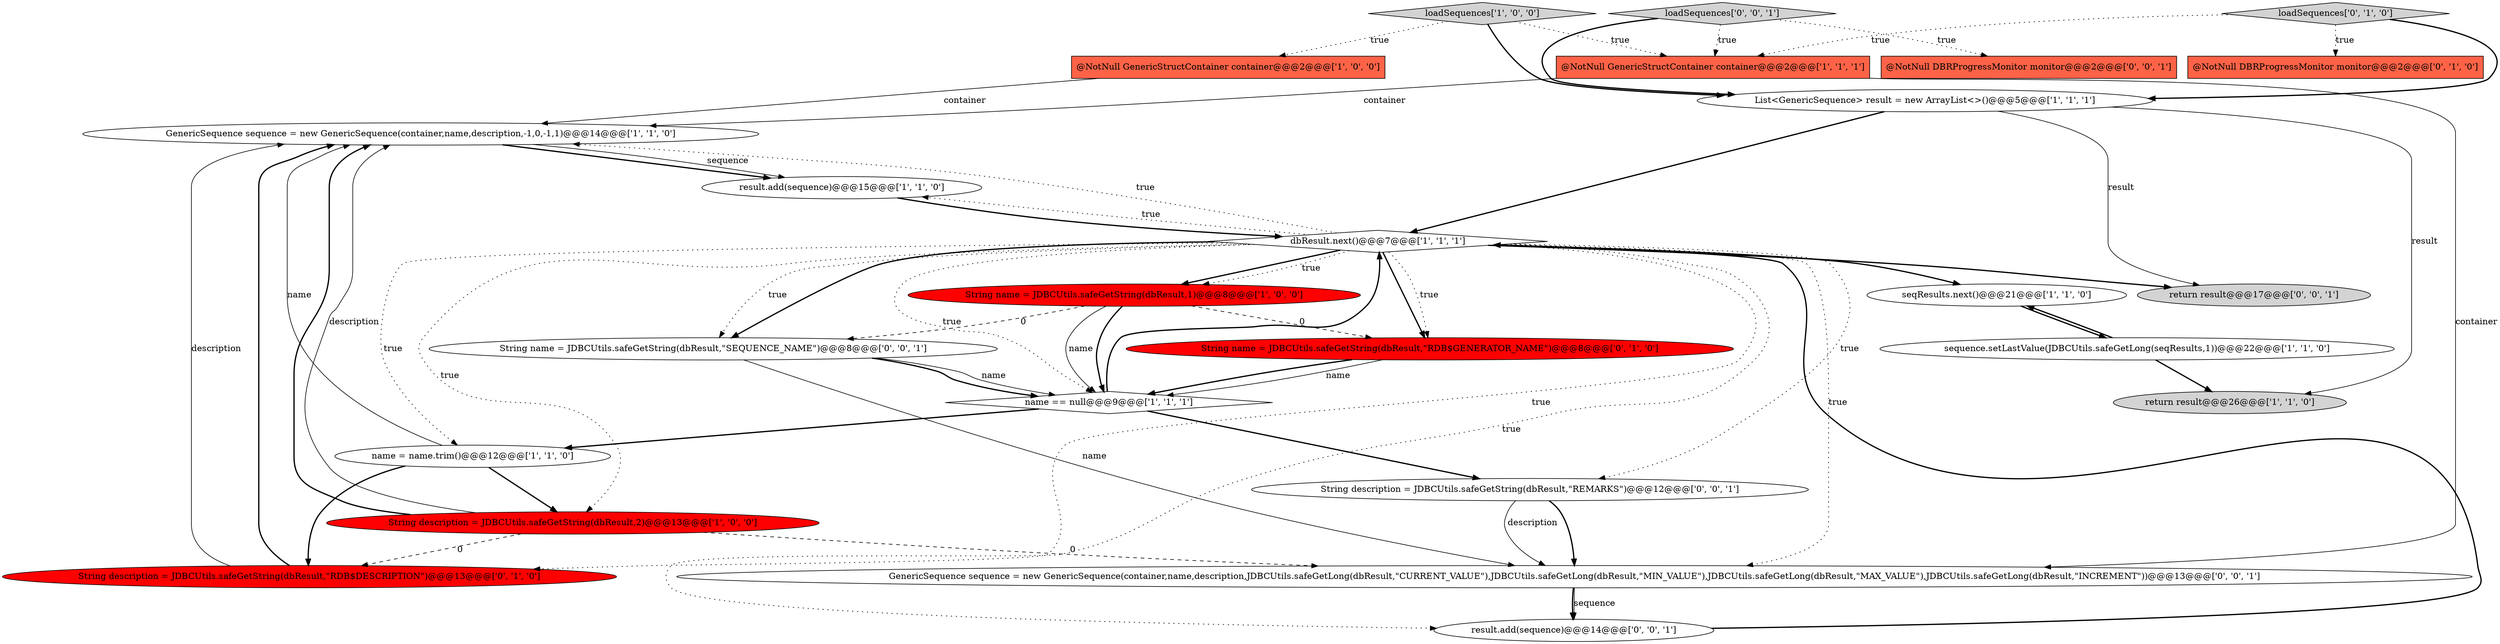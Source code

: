 digraph {
0 [style = filled, label = "@NotNull GenericStructContainer container@@@2@@@['1', '0', '0']", fillcolor = tomato, shape = box image = "AAA0AAABBB1BBB"];
5 [style = filled, label = "loadSequences['1', '0', '0']", fillcolor = lightgray, shape = diamond image = "AAA0AAABBB1BBB"];
23 [style = filled, label = "String name = JDBCUtils.safeGetString(dbResult,\"SEQUENCE_NAME\")@@@8@@@['0', '0', '1']", fillcolor = white, shape = ellipse image = "AAA0AAABBB3BBB"];
20 [style = filled, label = "result.add(sequence)@@@14@@@['0', '0', '1']", fillcolor = white, shape = ellipse image = "AAA0AAABBB3BBB"];
7 [style = filled, label = "String name = JDBCUtils.safeGetString(dbResult,1)@@@8@@@['1', '0', '0']", fillcolor = red, shape = ellipse image = "AAA1AAABBB1BBB"];
8 [style = filled, label = "name == null@@@9@@@['1', '1', '1']", fillcolor = white, shape = diamond image = "AAA0AAABBB1BBB"];
24 [style = filled, label = "loadSequences['0', '0', '1']", fillcolor = lightgray, shape = diamond image = "AAA0AAABBB3BBB"];
4 [style = filled, label = "GenericSequence sequence = new GenericSequence(container,name,description,-1,0,-1,1)@@@14@@@['1', '1', '0']", fillcolor = white, shape = ellipse image = "AAA0AAABBB1BBB"];
10 [style = filled, label = "sequence.setLastValue(JDBCUtils.safeGetLong(seqResults,1))@@@22@@@['1', '1', '0']", fillcolor = white, shape = ellipse image = "AAA0AAABBB1BBB"];
6 [style = filled, label = "String description = JDBCUtils.safeGetString(dbResult,2)@@@13@@@['1', '0', '0']", fillcolor = red, shape = ellipse image = "AAA1AAABBB1BBB"];
9 [style = filled, label = "result.add(sequence)@@@15@@@['1', '1', '0']", fillcolor = white, shape = ellipse image = "AAA0AAABBB1BBB"];
14 [style = filled, label = "@NotNull DBRProgressMonitor monitor@@@2@@@['0', '1', '0']", fillcolor = tomato, shape = box image = "AAA0AAABBB2BBB"];
13 [style = filled, label = "return result@@@26@@@['1', '1', '0']", fillcolor = lightgray, shape = ellipse image = "AAA0AAABBB1BBB"];
17 [style = filled, label = "loadSequences['0', '1', '0']", fillcolor = lightgray, shape = diamond image = "AAA0AAABBB2BBB"];
22 [style = filled, label = "GenericSequence sequence = new GenericSequence(container,name,description,JDBCUtils.safeGetLong(dbResult,\"CURRENT_VALUE\"),JDBCUtils.safeGetLong(dbResult,\"MIN_VALUE\"),JDBCUtils.safeGetLong(dbResult,\"MAX_VALUE\"),JDBCUtils.safeGetLong(dbResult,\"INCREMENT\"))@@@13@@@['0', '0', '1']", fillcolor = white, shape = ellipse image = "AAA0AAABBB3BBB"];
16 [style = filled, label = "String description = JDBCUtils.safeGetString(dbResult,\"RDB$DESCRIPTION\")@@@13@@@['0', '1', '0']", fillcolor = red, shape = ellipse image = "AAA1AAABBB2BBB"];
1 [style = filled, label = "dbResult.next()@@@7@@@['1', '1', '1']", fillcolor = white, shape = diamond image = "AAA0AAABBB1BBB"];
3 [style = filled, label = "name = name.trim()@@@12@@@['1', '1', '0']", fillcolor = white, shape = ellipse image = "AAA0AAABBB1BBB"];
15 [style = filled, label = "String name = JDBCUtils.safeGetString(dbResult,\"RDB$GENERATOR_NAME\")@@@8@@@['0', '1', '0']", fillcolor = red, shape = ellipse image = "AAA1AAABBB2BBB"];
11 [style = filled, label = "seqResults.next()@@@21@@@['1', '1', '0']", fillcolor = white, shape = ellipse image = "AAA0AAABBB1BBB"];
18 [style = filled, label = "String description = JDBCUtils.safeGetString(dbResult,\"REMARKS\")@@@12@@@['0', '0', '1']", fillcolor = white, shape = ellipse image = "AAA0AAABBB3BBB"];
19 [style = filled, label = "@NotNull DBRProgressMonitor monitor@@@2@@@['0', '0', '1']", fillcolor = tomato, shape = box image = "AAA0AAABBB3BBB"];
21 [style = filled, label = "return result@@@17@@@['0', '0', '1']", fillcolor = lightgray, shape = ellipse image = "AAA0AAABBB3BBB"];
2 [style = filled, label = "List<GenericSequence> result = new ArrayList<>()@@@5@@@['1', '1', '1']", fillcolor = white, shape = ellipse image = "AAA0AAABBB1BBB"];
12 [style = filled, label = "@NotNull GenericStructContainer container@@@2@@@['1', '1', '1']", fillcolor = tomato, shape = box image = "AAA0AAABBB1BBB"];
6->4 [style = solid, label="description"];
4->9 [style = bold, label=""];
24->12 [style = dotted, label="true"];
15->8 [style = solid, label="name"];
7->23 [style = dashed, label="0"];
24->2 [style = bold, label=""];
2->1 [style = bold, label=""];
8->18 [style = bold, label=""];
1->15 [style = bold, label=""];
23->8 [style = solid, label="name"];
1->22 [style = dotted, label="true"];
8->3 [style = bold, label=""];
2->13 [style = solid, label="result"];
17->14 [style = dotted, label="true"];
12->4 [style = solid, label="container"];
3->6 [style = bold, label=""];
0->4 [style = solid, label="container"];
23->22 [style = solid, label="name"];
1->4 [style = dotted, label="true"];
5->0 [style = dotted, label="true"];
20->1 [style = bold, label=""];
3->16 [style = bold, label=""];
23->8 [style = bold, label=""];
5->12 [style = dotted, label="true"];
7->8 [style = bold, label=""];
1->7 [style = bold, label=""];
3->4 [style = solid, label="name"];
6->22 [style = dashed, label="0"];
1->23 [style = bold, label=""];
1->11 [style = bold, label=""];
12->22 [style = solid, label="container"];
1->7 [style = dotted, label="true"];
1->3 [style = dotted, label="true"];
1->18 [style = dotted, label="true"];
8->1 [style = bold, label=""];
6->4 [style = bold, label=""];
5->2 [style = bold, label=""];
6->16 [style = dashed, label="0"];
4->9 [style = solid, label="sequence"];
18->22 [style = bold, label=""];
17->2 [style = bold, label=""];
10->13 [style = bold, label=""];
22->20 [style = bold, label=""];
17->12 [style = dotted, label="true"];
11->10 [style = bold, label=""];
1->21 [style = bold, label=""];
1->15 [style = dotted, label="true"];
1->9 [style = dotted, label="true"];
1->8 [style = dotted, label="true"];
7->15 [style = dashed, label="0"];
1->6 [style = dotted, label="true"];
1->23 [style = dotted, label="true"];
24->19 [style = dotted, label="true"];
1->16 [style = dotted, label="true"];
2->21 [style = solid, label="result"];
9->1 [style = bold, label=""];
16->4 [style = bold, label=""];
18->22 [style = solid, label="description"];
16->4 [style = solid, label="description"];
22->20 [style = solid, label="sequence"];
1->20 [style = dotted, label="true"];
7->8 [style = solid, label="name"];
15->8 [style = bold, label=""];
10->11 [style = bold, label=""];
}
